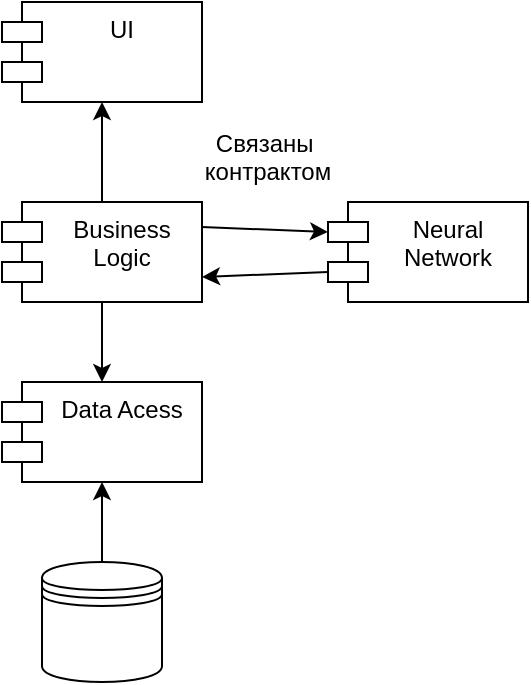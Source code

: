 <mxfile version="24.0.4" type="device" pages="2">
  <diagram name="components_diag" id="dMLuNoqxdP45V23hmprU">
    <mxGraphModel dx="724" dy="434" grid="1" gridSize="10" guides="1" tooltips="1" connect="1" arrows="1" fold="1" page="1" pageScale="1" pageWidth="827" pageHeight="1169" math="0" shadow="0">
      <root>
        <mxCell id="0" />
        <mxCell id="1" parent="0" />
        <mxCell id="bRZ0yPLQnzEYm_PBIU9V-1" value="UI" style="shape=module;align=left;spacingLeft=20;align=center;verticalAlign=top;whiteSpace=wrap;html=1;" vertex="1" parent="1">
          <mxGeometry x="250" y="200" width="100" height="50" as="geometry" />
        </mxCell>
        <mxCell id="bRZ0yPLQnzEYm_PBIU9V-4" value="" style="edgeStyle=orthogonalEdgeStyle;rounded=0;orthogonalLoop=1;jettySize=auto;html=1;" edge="1" parent="1" source="bRZ0yPLQnzEYm_PBIU9V-2" target="bRZ0yPLQnzEYm_PBIU9V-1">
          <mxGeometry relative="1" as="geometry" />
        </mxCell>
        <mxCell id="bRZ0yPLQnzEYm_PBIU9V-5" value="" style="edgeStyle=orthogonalEdgeStyle;rounded=0;orthogonalLoop=1;jettySize=auto;html=1;" edge="1" parent="1" source="bRZ0yPLQnzEYm_PBIU9V-2" target="bRZ0yPLQnzEYm_PBIU9V-3">
          <mxGeometry relative="1" as="geometry" />
        </mxCell>
        <mxCell id="bRZ0yPLQnzEYm_PBIU9V-2" value="Business Logic" style="shape=module;align=left;spacingLeft=20;align=center;verticalAlign=top;whiteSpace=wrap;html=1;" vertex="1" parent="1">
          <mxGeometry x="250" y="300" width="100" height="50" as="geometry" />
        </mxCell>
        <mxCell id="bRZ0yPLQnzEYm_PBIU9V-3" value="Data Acess" style="shape=module;align=left;spacingLeft=20;align=center;verticalAlign=top;whiteSpace=wrap;html=1;" vertex="1" parent="1">
          <mxGeometry x="250" y="390" width="100" height="50" as="geometry" />
        </mxCell>
        <mxCell id="bRZ0yPLQnzEYm_PBIU9V-7" value="" style="shape=datastore;whiteSpace=wrap;html=1;" vertex="1" parent="1">
          <mxGeometry x="270" y="480" width="60" height="60" as="geometry" />
        </mxCell>
        <mxCell id="bRZ0yPLQnzEYm_PBIU9V-8" value="" style="edgeStyle=orthogonalEdgeStyle;rounded=0;orthogonalLoop=1;jettySize=auto;html=1;entryX=0.5;entryY=1;entryDx=0;entryDy=0;exitX=0.5;exitY=0;exitDx=0;exitDy=0;" edge="1" parent="1" source="bRZ0yPLQnzEYm_PBIU9V-7" target="bRZ0yPLQnzEYm_PBIU9V-3">
          <mxGeometry relative="1" as="geometry">
            <mxPoint x="370" y="470" as="sourcePoint" />
            <mxPoint x="370" y="510" as="targetPoint" />
          </mxGeometry>
        </mxCell>
        <mxCell id="bRZ0yPLQnzEYm_PBIU9V-9" value="Neural Network" style="shape=module;align=left;spacingLeft=20;align=center;verticalAlign=top;whiteSpace=wrap;html=1;" vertex="1" parent="1">
          <mxGeometry x="413" y="300" width="100" height="50" as="geometry" />
        </mxCell>
        <mxCell id="bRZ0yPLQnzEYm_PBIU9V-10" value="" style="endArrow=classic;html=1;rounded=0;exitX=1;exitY=0.25;exitDx=0;exitDy=0;entryX=0;entryY=0;entryDx=0;entryDy=15;entryPerimeter=0;" edge="1" parent="1" source="bRZ0yPLQnzEYm_PBIU9V-2" target="bRZ0yPLQnzEYm_PBIU9V-9">
          <mxGeometry width="50" height="50" relative="1" as="geometry">
            <mxPoint x="370" y="350" as="sourcePoint" />
            <mxPoint x="510" y="380" as="targetPoint" />
          </mxGeometry>
        </mxCell>
        <mxCell id="bRZ0yPLQnzEYm_PBIU9V-11" value="" style="endArrow=classic;html=1;rounded=0;exitX=0;exitY=0;exitDx=0;exitDy=35;entryX=1;entryY=0.75;entryDx=0;entryDy=0;exitPerimeter=0;" edge="1" parent="1" source="bRZ0yPLQnzEYm_PBIU9V-9" target="bRZ0yPLQnzEYm_PBIU9V-2">
          <mxGeometry width="50" height="50" relative="1" as="geometry">
            <mxPoint x="360" y="323" as="sourcePoint" />
            <mxPoint x="424" y="325" as="targetPoint" />
          </mxGeometry>
        </mxCell>
        <mxCell id="bRZ0yPLQnzEYm_PBIU9V-12" value="Связаны&amp;nbsp;&lt;br&gt;контрактом&lt;div&gt;&lt;br/&gt;&lt;/div&gt;" style="text;html=1;align=center;verticalAlign=middle;whiteSpace=wrap;rounded=0;" vertex="1" parent="1">
          <mxGeometry x="353" y="270" width="60" height="30" as="geometry" />
        </mxCell>
      </root>
    </mxGraphModel>
  </diagram>
  <diagram id="0g7owi2xsecF9RQJJWsS" name="class_diag">
    <mxGraphModel dx="3160" dy="1398" grid="1" gridSize="10" guides="1" tooltips="1" connect="1" arrows="1" fold="1" page="1" pageScale="1" pageWidth="827" pageHeight="1169" math="0" shadow="0">
      <root>
        <mxCell id="0" />
        <mxCell id="1" parent="0" />
        <mxCell id="thwX0Xzvlj1knC21GbBp-1" value="IOAuthService" style="swimlane;fontStyle=0;childLayout=stackLayout;horizontal=1;startSize=26;fillColor=none;horizontalStack=0;resizeParent=1;resizeParentMax=0;resizeLast=0;collapsible=1;marginBottom=0;whiteSpace=wrap;html=1;" vertex="1" parent="1">
          <mxGeometry x="130" y="90" width="140" height="104" as="geometry" />
        </mxCell>
        <mxCell id="thwX0Xzvlj1knC21GbBp-2" value="+ Login()" style="text;strokeColor=none;fillColor=none;align=left;verticalAlign=top;spacingLeft=4;spacingRight=4;overflow=hidden;rotatable=0;points=[[0,0.5],[1,0.5]];portConstraint=eastwest;whiteSpace=wrap;html=1;" vertex="1" parent="thwX0Xzvlj1knC21GbBp-1">
          <mxGeometry y="26" width="140" height="26" as="geometry" />
        </mxCell>
        <mxCell id="thwX0Xzvlj1knC21GbBp-3" value="+ Register()" style="text;strokeColor=none;fillColor=none;align=left;verticalAlign=top;spacingLeft=4;spacingRight=4;overflow=hidden;rotatable=0;points=[[0,0.5],[1,0.5]];portConstraint=eastwest;whiteSpace=wrap;html=1;" vertex="1" parent="thwX0Xzvlj1knC21GbBp-1">
          <mxGeometry y="52" width="140" height="26" as="geometry" />
        </mxCell>
        <mxCell id="thwX0Xzvlj1knC21GbBp-4" value="&lt;div&gt;&lt;br&gt;&lt;/div&gt;" style="text;strokeColor=none;fillColor=none;align=left;verticalAlign=top;spacingLeft=4;spacingRight=4;overflow=hidden;rotatable=0;points=[[0,0.5],[1,0.5]];portConstraint=eastwest;whiteSpace=wrap;html=1;" vertex="1" parent="thwX0Xzvlj1knC21GbBp-1">
          <mxGeometry y="78" width="140" height="26" as="geometry" />
        </mxCell>
        <mxCell id="thwX0Xzvlj1knC21GbBp-5" value="IAnottationService" style="swimlane;fontStyle=0;childLayout=stackLayout;horizontal=1;startSize=26;fillColor=none;horizontalStack=0;resizeParent=1;resizeParentMax=0;resizeLast=0;collapsible=1;marginBottom=0;whiteSpace=wrap;html=1;" vertex="1" parent="1">
          <mxGeometry x="280" y="90" width="180" height="104" as="geometry" />
        </mxCell>
        <mxCell id="thwX0Xzvlj1knC21GbBp-6" value="+ AddAnnotattion()" style="text;strokeColor=none;fillColor=none;align=left;verticalAlign=top;spacingLeft=4;spacingRight=4;overflow=hidden;rotatable=0;points=[[0,0.5],[1,0.5]];portConstraint=eastwest;whiteSpace=wrap;html=1;" vertex="1" parent="thwX0Xzvlj1knC21GbBp-5">
          <mxGeometry y="26" width="180" height="26" as="geometry" />
        </mxCell>
        <mxCell id="thwX0Xzvlj1knC21GbBp-7" value="+ DeleteAnotattion()" style="text;strokeColor=none;fillColor=none;align=left;verticalAlign=top;spacingLeft=4;spacingRight=4;overflow=hidden;rotatable=0;points=[[0,0.5],[1,0.5]];portConstraint=eastwest;whiteSpace=wrap;html=1;" vertex="1" parent="thwX0Xzvlj1knC21GbBp-5">
          <mxGeometry y="52" width="180" height="26" as="geometry" />
        </mxCell>
        <mxCell id="thwX0Xzvlj1knC21GbBp-8" value="+ GetAnotattionByID()&lt;div&gt;&lt;br&gt;&lt;/div&gt;" style="text;strokeColor=none;fillColor=none;align=left;verticalAlign=top;spacingLeft=4;spacingRight=4;overflow=hidden;rotatable=0;points=[[0,0.5],[1,0.5]];portConstraint=eastwest;whiteSpace=wrap;html=1;" vertex="1" parent="thwX0Xzvlj1knC21GbBp-5">
          <mxGeometry y="78" width="180" height="26" as="geometry" />
        </mxCell>
        <mxCell id="thwX0Xzvlj1knC21GbBp-9" value="IAnnotattionTypeService" style="swimlane;fontStyle=0;childLayout=stackLayout;horizontal=1;startSize=26;fillColor=none;horizontalStack=0;resizeParent=1;resizeParentMax=0;resizeLast=0;collapsible=1;marginBottom=0;whiteSpace=wrap;html=1;" vertex="1" parent="1">
          <mxGeometry x="504" y="90" width="166" height="104" as="geometry" />
        </mxCell>
        <mxCell id="thwX0Xzvlj1knC21GbBp-10" value="+ AddAnotattionType()" style="text;strokeColor=none;fillColor=none;align=left;verticalAlign=top;spacingLeft=4;spacingRight=4;overflow=hidden;rotatable=0;points=[[0,0.5],[1,0.5]];portConstraint=eastwest;whiteSpace=wrap;html=1;" vertex="1" parent="thwX0Xzvlj1knC21GbBp-9">
          <mxGeometry y="26" width="166" height="26" as="geometry" />
        </mxCell>
        <mxCell id="thwX0Xzvlj1knC21GbBp-11" value="+ DeleteAnotattionType()" style="text;strokeColor=none;fillColor=none;align=left;verticalAlign=top;spacingLeft=4;spacingRight=4;overflow=hidden;rotatable=0;points=[[0,0.5],[1,0.5]];portConstraint=eastwest;whiteSpace=wrap;html=1;" vertex="1" parent="thwX0Xzvlj1knC21GbBp-9">
          <mxGeometry y="52" width="166" height="26" as="geometry" />
        </mxCell>
        <mxCell id="thwX0Xzvlj1knC21GbBp-12" value="+ GetAnotattionType()&lt;div&gt;&lt;br&gt;&lt;/div&gt;" style="text;strokeColor=none;fillColor=none;align=left;verticalAlign=top;spacingLeft=4;spacingRight=4;overflow=hidden;rotatable=0;points=[[0,0.5],[1,0.5]];portConstraint=eastwest;whiteSpace=wrap;html=1;" vertex="1" parent="thwX0Xzvlj1knC21GbBp-9">
          <mxGeometry y="78" width="166" height="26" as="geometry" />
        </mxCell>
        <mxCell id="thwX0Xzvlj1knC21GbBp-17" value="IDocumentService" style="swimlane;fontStyle=0;childLayout=stackLayout;horizontal=1;startSize=26;fillColor=none;horizontalStack=0;resizeParent=1;resizeParentMax=0;resizeLast=0;collapsible=1;marginBottom=0;whiteSpace=wrap;html=1;" vertex="1" parent="1">
          <mxGeometry x="730" y="90" width="140" height="78" as="geometry" />
        </mxCell>
        <mxCell id="thwX0Xzvlj1knC21GbBp-20" value="&lt;div&gt;+ LoadDocument()&lt;br&gt;&lt;br&gt;&lt;/div&gt;" style="text;strokeColor=none;fillColor=none;align=left;verticalAlign=top;spacingLeft=4;spacingRight=4;overflow=hidden;rotatable=0;points=[[0,0.5],[1,0.5]];portConstraint=eastwest;whiteSpace=wrap;html=1;" vertex="1" parent="thwX0Xzvlj1knC21GbBp-17">
          <mxGeometry y="26" width="140" height="26" as="geometry" />
        </mxCell>
        <mxCell id="thwX0Xzvlj1knC21GbBp-104" value="&lt;div&gt;+ CheckDocument()&lt;br&gt;&lt;br&gt;&lt;/div&gt;" style="text;strokeColor=none;fillColor=none;align=left;verticalAlign=top;spacingLeft=4;spacingRight=4;overflow=hidden;rotatable=0;points=[[0,0.5],[1,0.5]];portConstraint=eastwest;whiteSpace=wrap;html=1;" vertex="1" parent="thwX0Xzvlj1knC21GbBp-17">
          <mxGeometry y="52" width="140" height="26" as="geometry" />
        </mxCell>
        <mxCell id="thwX0Xzvlj1knC21GbBp-21" value="OAuthService" style="swimlane;fontStyle=0;childLayout=stackLayout;horizontal=1;startSize=26;fillColor=none;horizontalStack=0;resizeParent=1;resizeParentMax=0;resizeLast=0;collapsible=1;marginBottom=0;whiteSpace=wrap;html=1;" vertex="1" parent="1">
          <mxGeometry x="130" y="260" width="140" height="104" as="geometry" />
        </mxCell>
        <mxCell id="thwX0Xzvlj1knC21GbBp-22" value="+ Login()" style="text;strokeColor=none;fillColor=none;align=left;verticalAlign=top;spacingLeft=4;spacingRight=4;overflow=hidden;rotatable=0;points=[[0,0.5],[1,0.5]];portConstraint=eastwest;whiteSpace=wrap;html=1;" vertex="1" parent="thwX0Xzvlj1knC21GbBp-21">
          <mxGeometry y="26" width="140" height="26" as="geometry" />
        </mxCell>
        <mxCell id="thwX0Xzvlj1knC21GbBp-23" value="+ Register()" style="text;strokeColor=none;fillColor=none;align=left;verticalAlign=top;spacingLeft=4;spacingRight=4;overflow=hidden;rotatable=0;points=[[0,0.5],[1,0.5]];portConstraint=eastwest;whiteSpace=wrap;html=1;" vertex="1" parent="thwX0Xzvlj1knC21GbBp-21">
          <mxGeometry y="52" width="140" height="26" as="geometry" />
        </mxCell>
        <mxCell id="thwX0Xzvlj1knC21GbBp-24" value="&lt;div&gt;&lt;br&gt;&lt;/div&gt;" style="text;strokeColor=none;fillColor=none;align=left;verticalAlign=top;spacingLeft=4;spacingRight=4;overflow=hidden;rotatable=0;points=[[0,0.5],[1,0.5]];portConstraint=eastwest;whiteSpace=wrap;html=1;" vertex="1" parent="thwX0Xzvlj1knC21GbBp-21">
          <mxGeometry y="78" width="140" height="26" as="geometry" />
        </mxCell>
        <mxCell id="thwX0Xzvlj1knC21GbBp-26" value="" style="endArrow=classic;html=1;rounded=0;dashed=1;" edge="1" parent="1" source="thwX0Xzvlj1knC21GbBp-21" target="thwX0Xzvlj1knC21GbBp-1">
          <mxGeometry width="50" height="50" relative="1" as="geometry">
            <mxPoint x="290" y="300" as="sourcePoint" />
            <mxPoint x="340" y="250" as="targetPoint" />
          </mxGeometry>
        </mxCell>
        <mxCell id="thwX0Xzvlj1knC21GbBp-27" value="IUserRepository" style="swimlane;fontStyle=0;childLayout=stackLayout;horizontal=1;startSize=26;fillColor=none;horizontalStack=0;resizeParent=1;resizeParentMax=0;resizeLast=0;collapsible=1;marginBottom=0;whiteSpace=wrap;html=1;" vertex="1" parent="1">
          <mxGeometry x="130" y="460" width="140" height="130" as="geometry" />
        </mxCell>
        <mxCell id="thwX0Xzvlj1knC21GbBp-28" value="+ GetUserByID()" style="text;strokeColor=none;fillColor=none;align=left;verticalAlign=top;spacingLeft=4;spacingRight=4;overflow=hidden;rotatable=0;points=[[0,0.5],[1,0.5]];portConstraint=eastwest;whiteSpace=wrap;html=1;" vertex="1" parent="thwX0Xzvlj1knC21GbBp-27">
          <mxGeometry y="26" width="140" height="26" as="geometry" />
        </mxCell>
        <mxCell id="thwX0Xzvlj1knC21GbBp-29" value="+ GetAllUsers()&lt;div&gt;&lt;br/&gt;&lt;/div&gt;" style="text;strokeColor=none;fillColor=none;align=left;verticalAlign=top;spacingLeft=4;spacingRight=4;overflow=hidden;rotatable=0;points=[[0,0.5],[1,0.5]];portConstraint=eastwest;whiteSpace=wrap;html=1;" vertex="1" parent="thwX0Xzvlj1knC21GbBp-27">
          <mxGeometry y="52" width="140" height="26" as="geometry" />
        </mxCell>
        <mxCell id="thwX0Xzvlj1knC21GbBp-32" value="+ UpdateUserByID()&lt;div&gt;&lt;br&gt;&lt;/div&gt;" style="text;strokeColor=none;fillColor=none;align=left;verticalAlign=top;spacingLeft=4;spacingRight=4;overflow=hidden;rotatable=0;points=[[0,0.5],[1,0.5]];portConstraint=eastwest;whiteSpace=wrap;html=1;" vertex="1" parent="thwX0Xzvlj1knC21GbBp-27">
          <mxGeometry y="78" width="140" height="26" as="geometry" />
        </mxCell>
        <mxCell id="thwX0Xzvlj1knC21GbBp-33" value="+ DeleteUserByID()&lt;div&gt;&lt;br&gt;&lt;/div&gt;" style="text;strokeColor=none;fillColor=none;align=left;verticalAlign=top;spacingLeft=4;spacingRight=4;overflow=hidden;rotatable=0;points=[[0,0.5],[1,0.5]];portConstraint=eastwest;whiteSpace=wrap;html=1;" vertex="1" parent="thwX0Xzvlj1knC21GbBp-27">
          <mxGeometry y="104" width="140" height="26" as="geometry" />
        </mxCell>
        <mxCell id="thwX0Xzvlj1knC21GbBp-31" value="" style="endArrow=classic;html=1;rounded=0;dashed=1;" edge="1" parent="1" source="thwX0Xzvlj1knC21GbBp-21" target="thwX0Xzvlj1knC21GbBp-27">
          <mxGeometry width="50" height="50" relative="1" as="geometry">
            <mxPoint x="330" y="496" as="sourcePoint" />
            <mxPoint x="330" y="430" as="targetPoint" />
          </mxGeometry>
        </mxCell>
        <mxCell id="thwX0Xzvlj1knC21GbBp-44" value="AnottationService" style="swimlane;fontStyle=0;childLayout=stackLayout;horizontal=1;startSize=26;fillColor=none;horizontalStack=0;resizeParent=1;resizeParentMax=0;resizeLast=0;collapsible=1;marginBottom=0;whiteSpace=wrap;html=1;" vertex="1" parent="1">
          <mxGeometry x="280" y="260" width="180" height="104" as="geometry" />
        </mxCell>
        <mxCell id="thwX0Xzvlj1knC21GbBp-45" value="+ AddAnnotattion()" style="text;strokeColor=none;fillColor=none;align=left;verticalAlign=top;spacingLeft=4;spacingRight=4;overflow=hidden;rotatable=0;points=[[0,0.5],[1,0.5]];portConstraint=eastwest;whiteSpace=wrap;html=1;" vertex="1" parent="thwX0Xzvlj1knC21GbBp-44">
          <mxGeometry y="26" width="180" height="26" as="geometry" />
        </mxCell>
        <mxCell id="thwX0Xzvlj1knC21GbBp-46" value="+ DeleteAnotattion()" style="text;strokeColor=none;fillColor=none;align=left;verticalAlign=top;spacingLeft=4;spacingRight=4;overflow=hidden;rotatable=0;points=[[0,0.5],[1,0.5]];portConstraint=eastwest;whiteSpace=wrap;html=1;" vertex="1" parent="thwX0Xzvlj1knC21GbBp-44">
          <mxGeometry y="52" width="180" height="26" as="geometry" />
        </mxCell>
        <mxCell id="thwX0Xzvlj1knC21GbBp-47" value="+ GetAnotattionByID()&lt;div&gt;&lt;br&gt;&lt;/div&gt;" style="text;strokeColor=none;fillColor=none;align=left;verticalAlign=top;spacingLeft=4;spacingRight=4;overflow=hidden;rotatable=0;points=[[0,0.5],[1,0.5]];portConstraint=eastwest;whiteSpace=wrap;html=1;" vertex="1" parent="thwX0Xzvlj1knC21GbBp-44">
          <mxGeometry y="78" width="180" height="26" as="geometry" />
        </mxCell>
        <mxCell id="thwX0Xzvlj1knC21GbBp-49" value="" style="endArrow=classic;html=1;rounded=0;dashed=1;" edge="1" parent="1" source="thwX0Xzvlj1knC21GbBp-44" target="thwX0Xzvlj1knC21GbBp-5">
          <mxGeometry width="50" height="50" relative="1" as="geometry">
            <mxPoint x="350" y="296" as="sourcePoint" />
            <mxPoint x="350" y="230" as="targetPoint" />
          </mxGeometry>
        </mxCell>
        <mxCell id="thwX0Xzvlj1knC21GbBp-55" value="IAnottationRepository" style="swimlane;fontStyle=0;childLayout=stackLayout;horizontal=1;startSize=26;fillColor=none;horizontalStack=0;resizeParent=1;resizeParentMax=0;resizeLast=0;collapsible=1;marginBottom=0;whiteSpace=wrap;html=1;" vertex="1" parent="1">
          <mxGeometry x="280" y="460" width="180" height="130" as="geometry" />
        </mxCell>
        <mxCell id="thwX0Xzvlj1knC21GbBp-56" value="+ AddAnnotattion()" style="text;strokeColor=none;fillColor=none;align=left;verticalAlign=top;spacingLeft=4;spacingRight=4;overflow=hidden;rotatable=0;points=[[0,0.5],[1,0.5]];portConstraint=eastwest;whiteSpace=wrap;html=1;" vertex="1" parent="thwX0Xzvlj1knC21GbBp-55">
          <mxGeometry y="26" width="180" height="26" as="geometry" />
        </mxCell>
        <mxCell id="thwX0Xzvlj1knC21GbBp-57" value="+ DeleteAnotattion()" style="text;strokeColor=none;fillColor=none;align=left;verticalAlign=top;spacingLeft=4;spacingRight=4;overflow=hidden;rotatable=0;points=[[0,0.5],[1,0.5]];portConstraint=eastwest;whiteSpace=wrap;html=1;" vertex="1" parent="thwX0Xzvlj1knC21GbBp-55">
          <mxGeometry y="52" width="180" height="26" as="geometry" />
        </mxCell>
        <mxCell id="thwX0Xzvlj1knC21GbBp-58" value="+ GetAnotattionByID()&lt;div&gt;&lt;br&gt;&lt;/div&gt;" style="text;strokeColor=none;fillColor=none;align=left;verticalAlign=top;spacingLeft=4;spacingRight=4;overflow=hidden;rotatable=0;points=[[0,0.5],[1,0.5]];portConstraint=eastwest;whiteSpace=wrap;html=1;" vertex="1" parent="thwX0Xzvlj1knC21GbBp-55">
          <mxGeometry y="78" width="180" height="26" as="geometry" />
        </mxCell>
        <mxCell id="thwX0Xzvlj1knC21GbBp-65" value="+ GetAllAnotattions()" style="text;strokeColor=none;fillColor=none;align=left;verticalAlign=top;spacingLeft=4;spacingRight=4;overflow=hidden;rotatable=0;points=[[0,0.5],[1,0.5]];portConstraint=eastwest;whiteSpace=wrap;html=1;" vertex="1" parent="thwX0Xzvlj1knC21GbBp-55">
          <mxGeometry y="104" width="180" height="26" as="geometry" />
        </mxCell>
        <mxCell id="thwX0Xzvlj1knC21GbBp-60" value="IAnottationTypeRepository" style="swimlane;fontStyle=0;childLayout=stackLayout;horizontal=1;startSize=26;fillColor=none;horizontalStack=0;resizeParent=1;resizeParentMax=0;resizeLast=0;collapsible=1;marginBottom=0;whiteSpace=wrap;html=1;" vertex="1" parent="1">
          <mxGeometry x="497" y="486" width="180" height="130" as="geometry" />
        </mxCell>
        <mxCell id="thwX0Xzvlj1knC21GbBp-61" value="+ AddAnnotattion()" style="text;strokeColor=none;fillColor=none;align=left;verticalAlign=top;spacingLeft=4;spacingRight=4;overflow=hidden;rotatable=0;points=[[0,0.5],[1,0.5]];portConstraint=eastwest;whiteSpace=wrap;html=1;" vertex="1" parent="thwX0Xzvlj1knC21GbBp-60">
          <mxGeometry y="26" width="180" height="26" as="geometry" />
        </mxCell>
        <mxCell id="thwX0Xzvlj1knC21GbBp-62" value="+ DeleteAnotattion()" style="text;strokeColor=none;fillColor=none;align=left;verticalAlign=top;spacingLeft=4;spacingRight=4;overflow=hidden;rotatable=0;points=[[0,0.5],[1,0.5]];portConstraint=eastwest;whiteSpace=wrap;html=1;" vertex="1" parent="thwX0Xzvlj1knC21GbBp-60">
          <mxGeometry y="52" width="180" height="26" as="geometry" />
        </mxCell>
        <mxCell id="thwX0Xzvlj1knC21GbBp-63" value="+ GetAnotattionByID()&lt;div&gt;&lt;br&gt;&lt;/div&gt;" style="text;strokeColor=none;fillColor=none;align=left;verticalAlign=top;spacingLeft=4;spacingRight=4;overflow=hidden;rotatable=0;points=[[0,0.5],[1,0.5]];portConstraint=eastwest;whiteSpace=wrap;html=1;" vertex="1" parent="thwX0Xzvlj1knC21GbBp-60">
          <mxGeometry y="78" width="180" height="26" as="geometry" />
        </mxCell>
        <mxCell id="thwX0Xzvlj1knC21GbBp-79" value="+ GetAnotattionByID()&lt;div&gt;&lt;br&gt;&lt;/div&gt;" style="text;strokeColor=none;fillColor=none;align=left;verticalAlign=top;spacingLeft=4;spacingRight=4;overflow=hidden;rotatable=0;points=[[0,0.5],[1,0.5]];portConstraint=eastwest;whiteSpace=wrap;html=1;" vertex="1" parent="thwX0Xzvlj1knC21GbBp-60">
          <mxGeometry y="104" width="180" height="26" as="geometry" />
        </mxCell>
        <mxCell id="thwX0Xzvlj1knC21GbBp-66" value="" style="endArrow=classic;html=1;rounded=0;dashed=1;" edge="1" parent="1" source="thwX0Xzvlj1knC21GbBp-44" target="thwX0Xzvlj1knC21GbBp-55">
          <mxGeometry width="50" height="50" relative="1" as="geometry">
            <mxPoint x="380" y="270" as="sourcePoint" />
            <mxPoint x="380" y="230" as="targetPoint" />
          </mxGeometry>
        </mxCell>
        <mxCell id="thwX0Xzvlj1knC21GbBp-67" value="AnottationTypeService" style="swimlane;fontStyle=0;childLayout=stackLayout;horizontal=1;startSize=26;fillColor=none;horizontalStack=0;resizeParent=1;resizeParentMax=0;resizeLast=0;collapsible=1;marginBottom=0;whiteSpace=wrap;html=1;" vertex="1" parent="1">
          <mxGeometry x="497" y="260" width="180" height="104" as="geometry" />
        </mxCell>
        <mxCell id="thwX0Xzvlj1knC21GbBp-68" value="+ AddAnnotattion()" style="text;strokeColor=none;fillColor=none;align=left;verticalAlign=top;spacingLeft=4;spacingRight=4;overflow=hidden;rotatable=0;points=[[0,0.5],[1,0.5]];portConstraint=eastwest;whiteSpace=wrap;html=1;" vertex="1" parent="thwX0Xzvlj1knC21GbBp-67">
          <mxGeometry y="26" width="180" height="26" as="geometry" />
        </mxCell>
        <mxCell id="thwX0Xzvlj1knC21GbBp-69" value="+ DeleteAnotattion()" style="text;strokeColor=none;fillColor=none;align=left;verticalAlign=top;spacingLeft=4;spacingRight=4;overflow=hidden;rotatable=0;points=[[0,0.5],[1,0.5]];portConstraint=eastwest;whiteSpace=wrap;html=1;" vertex="1" parent="thwX0Xzvlj1knC21GbBp-67">
          <mxGeometry y="52" width="180" height="26" as="geometry" />
        </mxCell>
        <mxCell id="thwX0Xzvlj1knC21GbBp-70" value="+ GetAnotattionByID()&lt;div&gt;&lt;br&gt;&lt;/div&gt;" style="text;strokeColor=none;fillColor=none;align=left;verticalAlign=top;spacingLeft=4;spacingRight=4;overflow=hidden;rotatable=0;points=[[0,0.5],[1,0.5]];portConstraint=eastwest;whiteSpace=wrap;html=1;" vertex="1" parent="thwX0Xzvlj1knC21GbBp-67">
          <mxGeometry y="78" width="180" height="26" as="geometry" />
        </mxCell>
        <mxCell id="thwX0Xzvlj1knC21GbBp-72" value="" style="endArrow=classic;html=1;rounded=0;dashed=1;" edge="1" parent="1" source="thwX0Xzvlj1knC21GbBp-67" target="thwX0Xzvlj1knC21GbBp-9">
          <mxGeometry width="50" height="50" relative="1" as="geometry">
            <mxPoint x="380" y="270" as="sourcePoint" />
            <mxPoint x="380" y="230" as="targetPoint" />
          </mxGeometry>
        </mxCell>
        <mxCell id="thwX0Xzvlj1knC21GbBp-73" value="" style="endArrow=classic;html=1;rounded=0;dashed=1;" edge="1" parent="1" source="thwX0Xzvlj1knC21GbBp-67" target="thwX0Xzvlj1knC21GbBp-60">
          <mxGeometry width="50" height="50" relative="1" as="geometry">
            <mxPoint x="597" y="270" as="sourcePoint" />
            <mxPoint x="597" y="204" as="targetPoint" />
          </mxGeometry>
        </mxCell>
        <mxCell id="thwX0Xzvlj1knC21GbBp-74" value="IDocumentService" style="swimlane;fontStyle=0;childLayout=stackLayout;horizontal=1;startSize=26;fillColor=none;horizontalStack=0;resizeParent=1;resizeParentMax=0;resizeLast=0;collapsible=1;marginBottom=0;whiteSpace=wrap;html=1;" vertex="1" parent="1">
          <mxGeometry x="710" y="270" width="180" height="78" as="geometry" />
        </mxCell>
        <mxCell id="thwX0Xzvlj1knC21GbBp-75" value="+ CheckDocument()&lt;div&gt;&lt;br/&gt;&lt;/div&gt;" style="text;strokeColor=none;fillColor=none;align=left;verticalAlign=top;spacingLeft=4;spacingRight=4;overflow=hidden;rotatable=0;points=[[0,0.5],[1,0.5]];portConstraint=eastwest;whiteSpace=wrap;html=1;" vertex="1" parent="thwX0Xzvlj1knC21GbBp-74">
          <mxGeometry y="26" width="180" height="26" as="geometry" />
        </mxCell>
        <mxCell id="thwX0Xzvlj1knC21GbBp-105" value="+ LoadDocument()&lt;div&gt;&lt;br&gt;&lt;/div&gt;" style="text;strokeColor=none;fillColor=none;align=left;verticalAlign=top;spacingLeft=4;spacingRight=4;overflow=hidden;rotatable=0;points=[[0,0.5],[1,0.5]];portConstraint=eastwest;whiteSpace=wrap;html=1;" vertex="1" parent="thwX0Xzvlj1knC21GbBp-74">
          <mxGeometry y="52" width="180" height="26" as="geometry" />
        </mxCell>
        <mxCell id="thwX0Xzvlj1knC21GbBp-78" value="" style="endArrow=classic;html=1;rounded=0;dashed=1;" edge="1" parent="1" source="thwX0Xzvlj1knC21GbBp-74" target="thwX0Xzvlj1knC21GbBp-17">
          <mxGeometry width="50" height="50" relative="1" as="geometry">
            <mxPoint x="387" y="290" as="sourcePoint" />
            <mxPoint x="799.549" y="162" as="targetPoint" />
          </mxGeometry>
        </mxCell>
        <mxCell id="thwX0Xzvlj1knC21GbBp-82" value="INeuralNetwork" style="swimlane;fontStyle=0;childLayout=stackLayout;horizontal=1;startSize=26;fillColor=none;horizontalStack=0;resizeParent=1;resizeParentMax=0;resizeLast=0;collapsible=1;marginBottom=0;whiteSpace=wrap;html=1;" vertex="1" parent="1">
          <mxGeometry x="1200" y="340" width="180" height="78" as="geometry" />
        </mxCell>
        <mxCell id="thwX0Xzvlj1knC21GbBp-83" value="+ Predict()" style="text;strokeColor=none;fillColor=none;align=left;verticalAlign=top;spacingLeft=4;spacingRight=4;overflow=hidden;rotatable=0;points=[[0,0.5],[1,0.5]];portConstraint=eastwest;whiteSpace=wrap;html=1;" vertex="1" parent="thwX0Xzvlj1knC21GbBp-82">
          <mxGeometry y="26" width="180" height="26" as="geometry" />
        </mxCell>
        <mxCell id="thwX0Xzvlj1knC21GbBp-84" value="+ Train()" style="text;strokeColor=none;fillColor=none;align=left;verticalAlign=top;spacingLeft=4;spacingRight=4;overflow=hidden;rotatable=0;points=[[0,0.5],[1,0.5]];portConstraint=eastwest;whiteSpace=wrap;html=1;" vertex="1" parent="thwX0Xzvlj1knC21GbBp-82">
          <mxGeometry y="52" width="180" height="26" as="geometry" />
        </mxCell>
        <mxCell id="thwX0Xzvlj1knC21GbBp-87" value="NeuralNetwork" style="swimlane;fontStyle=0;childLayout=stackLayout;horizontal=1;startSize=26;fillColor=none;horizontalStack=0;resizeParent=1;resizeParentMax=0;resizeLast=0;collapsible=1;marginBottom=0;whiteSpace=wrap;html=1;" vertex="1" parent="1">
          <mxGeometry x="1200" y="470" width="180" height="78" as="geometry" />
        </mxCell>
        <mxCell id="thwX0Xzvlj1knC21GbBp-88" value="+ Predict()" style="text;strokeColor=none;fillColor=none;align=left;verticalAlign=top;spacingLeft=4;spacingRight=4;overflow=hidden;rotatable=0;points=[[0,0.5],[1,0.5]];portConstraint=eastwest;whiteSpace=wrap;html=1;" vertex="1" parent="thwX0Xzvlj1knC21GbBp-87">
          <mxGeometry y="26" width="180" height="26" as="geometry" />
        </mxCell>
        <mxCell id="thwX0Xzvlj1knC21GbBp-89" value="+ Train()" style="text;strokeColor=none;fillColor=none;align=left;verticalAlign=top;spacingLeft=4;spacingRight=4;overflow=hidden;rotatable=0;points=[[0,0.5],[1,0.5]];portConstraint=eastwest;whiteSpace=wrap;html=1;" vertex="1" parent="thwX0Xzvlj1knC21GbBp-87">
          <mxGeometry y="52" width="180" height="26" as="geometry" />
        </mxCell>
        <mxCell id="thwX0Xzvlj1knC21GbBp-90" value="" style="endArrow=classic;html=1;rounded=0;dashed=1;" edge="1" parent="1" source="thwX0Xzvlj1knC21GbBp-82" target="thwX0Xzvlj1knC21GbBp-87">
          <mxGeometry width="50" height="50" relative="1" as="geometry">
            <mxPoint x="910" y="332" as="sourcePoint" />
            <mxPoint x="487" y="516" as="targetPoint" />
          </mxGeometry>
        </mxCell>
        <mxCell id="thwX0Xzvlj1knC21GbBp-91" value="Здесь какой-то контракт&lt;br&gt;так что зависимости от него" style="endArrow=classic;html=1;rounded=0;dashed=1;edgeStyle=orthogonalEdgeStyle;entryX=0.5;entryY=0;entryDx=0;entryDy=0;startArrow=classic;startFill=1;" edge="1" parent="1" source="thwX0Xzvlj1knC21GbBp-74" target="thwX0Xzvlj1knC21GbBp-82">
          <mxGeometry x="0.631" y="19" width="50" height="50" relative="1" as="geometry">
            <mxPoint x="810" y="332" as="sourcePoint" />
            <mxPoint x="720" y="540" as="targetPoint" />
            <mxPoint as="offset" />
          </mxGeometry>
        </mxCell>
        <mxCell id="thwX0Xzvlj1knC21GbBp-93" value="IDocumentRepository" style="swimlane;fontStyle=0;childLayout=stackLayout;horizontal=1;startSize=26;fillColor=none;horizontalStack=0;resizeParent=1;resizeParentMax=0;resizeLast=0;collapsible=1;marginBottom=0;whiteSpace=wrap;html=1;" vertex="1" parent="1">
          <mxGeometry x="710" y="519" width="180" height="104" as="geometry" />
        </mxCell>
        <mxCell id="thwX0Xzvlj1knC21GbBp-94" value="+ AddDocument()" style="text;strokeColor=none;fillColor=none;align=left;verticalAlign=top;spacingLeft=4;spacingRight=4;overflow=hidden;rotatable=0;points=[[0,0.5],[1,0.5]];portConstraint=eastwest;whiteSpace=wrap;html=1;" vertex="1" parent="thwX0Xzvlj1knC21GbBp-93">
          <mxGeometry y="26" width="180" height="26" as="geometry" />
        </mxCell>
        <mxCell id="thwX0Xzvlj1knC21GbBp-95" value="+ DeleteDocument()" style="text;strokeColor=none;fillColor=none;align=left;verticalAlign=top;spacingLeft=4;spacingRight=4;overflow=hidden;rotatable=0;points=[[0,0.5],[1,0.5]];portConstraint=eastwest;whiteSpace=wrap;html=1;" vertex="1" parent="thwX0Xzvlj1knC21GbBp-93">
          <mxGeometry y="52" width="180" height="26" as="geometry" />
        </mxCell>
        <mxCell id="thwX0Xzvlj1knC21GbBp-96" value="+ GetDocumentByID()&lt;div&gt;&lt;br&gt;&lt;/div&gt;" style="text;strokeColor=none;fillColor=none;align=left;verticalAlign=top;spacingLeft=4;spacingRight=4;overflow=hidden;rotatable=0;points=[[0,0.5],[1,0.5]];portConstraint=eastwest;whiteSpace=wrap;html=1;" vertex="1" parent="thwX0Xzvlj1knC21GbBp-93">
          <mxGeometry y="78" width="180" height="26" as="geometry" />
        </mxCell>
        <mxCell id="thwX0Xzvlj1knC21GbBp-98" value="" style="endArrow=classic;html=1;rounded=0;dashed=1;edgeStyle=orthogonalEdgeStyle;entryX=0.5;entryY=0;entryDx=0;entryDy=0;" edge="1" parent="1" source="thwX0Xzvlj1knC21GbBp-74" target="thwX0Xzvlj1knC21GbBp-93">
          <mxGeometry width="50" height="50" relative="1" as="geometry">
            <mxPoint x="1022.5" y="332" as="sourcePoint" />
            <mxPoint x="600" y="506" as="targetPoint" />
            <Array as="points" />
          </mxGeometry>
        </mxCell>
        <mxCell id="thwX0Xzvlj1knC21GbBp-106" value="INNService" style="swimlane;fontStyle=0;childLayout=stackLayout;horizontal=1;startSize=26;fillColor=none;horizontalStack=0;resizeParent=1;resizeParentMax=0;resizeLast=0;collapsible=1;marginBottom=0;whiteSpace=wrap;html=1;" vertex="1" parent="1">
          <mxGeometry x="945" y="90" width="170" height="78" as="geometry" />
        </mxCell>
        <mxCell id="thwX0Xzvlj1knC21GbBp-108" value="&lt;div&gt;+ TrainNeuralNetwork()&lt;br&gt;&lt;br&gt;&lt;/div&gt;" style="text;strokeColor=none;fillColor=none;align=left;verticalAlign=top;spacingLeft=4;spacingRight=4;overflow=hidden;rotatable=0;points=[[0,0.5],[1,0.5]];portConstraint=eastwest;whiteSpace=wrap;html=1;" vertex="1" parent="thwX0Xzvlj1knC21GbBp-106">
          <mxGeometry y="26" width="170" height="26" as="geometry" />
        </mxCell>
        <mxCell id="thwX0Xzvlj1knC21GbBp-119" value="&lt;div&gt;+ValidateNeuralNetwork()&lt;br&gt;&lt;br&gt;&lt;/div&gt;" style="text;strokeColor=none;fillColor=none;align=left;verticalAlign=top;spacingLeft=4;spacingRight=4;overflow=hidden;rotatable=0;points=[[0,0.5],[1,0.5]];portConstraint=eastwest;whiteSpace=wrap;html=1;" vertex="1" parent="thwX0Xzvlj1knC21GbBp-106">
          <mxGeometry y="52" width="170" height="26" as="geometry" />
        </mxCell>
        <mxCell id="thwX0Xzvlj1knC21GbBp-109" value="NNService" style="swimlane;fontStyle=0;childLayout=stackLayout;horizontal=1;startSize=26;fillColor=none;horizontalStack=0;resizeParent=1;resizeParentMax=0;resizeLast=0;collapsible=1;marginBottom=0;whiteSpace=wrap;html=1;" vertex="1" parent="1">
          <mxGeometry x="950" y="320" width="160" height="78" as="geometry" />
        </mxCell>
        <mxCell id="thwX0Xzvlj1knC21GbBp-110" value="&lt;div&gt;+ TrainNeuralNetwork()&lt;br&gt;&lt;br&gt;&lt;/div&gt;" style="text;strokeColor=none;fillColor=none;align=left;verticalAlign=top;spacingLeft=4;spacingRight=4;overflow=hidden;rotatable=0;points=[[0,0.5],[1,0.5]];portConstraint=eastwest;whiteSpace=wrap;html=1;" vertex="1" parent="thwX0Xzvlj1knC21GbBp-109">
          <mxGeometry y="26" width="160" height="26" as="geometry" />
        </mxCell>
        <mxCell id="thwX0Xzvlj1knC21GbBp-120" value="&lt;div&gt;+ValidateNeuralNetwork()&lt;br&gt;&lt;/div&gt;" style="text;strokeColor=none;fillColor=none;align=left;verticalAlign=top;spacingLeft=4;spacingRight=4;overflow=hidden;rotatable=0;points=[[0,0.5],[1,0.5]];portConstraint=eastwest;whiteSpace=wrap;html=1;" vertex="1" parent="thwX0Xzvlj1knC21GbBp-109">
          <mxGeometry y="52" width="160" height="26" as="geometry" />
        </mxCell>
        <mxCell id="thwX0Xzvlj1knC21GbBp-111" value="" style="endArrow=classic;html=1;rounded=0;dashed=1;exitX=0.5;exitY=0;exitDx=0;exitDy=0;" edge="1" parent="1" source="thwX0Xzvlj1knC21GbBp-109" target="thwX0Xzvlj1knC21GbBp-106">
          <mxGeometry width="50" height="50" relative="1" as="geometry">
            <mxPoint x="810" y="280" as="sourcePoint" />
            <mxPoint x="810" y="178" as="targetPoint" />
          </mxGeometry>
        </mxCell>
        <mxCell id="thwX0Xzvlj1knC21GbBp-116" value="" style="endArrow=none;html=1;rounded=0;dashed=1;edgeStyle=orthogonalEdgeStyle;endFill=0;" edge="1" parent="1" source="thwX0Xzvlj1knC21GbBp-109">
          <mxGeometry width="50" height="50" relative="1" as="geometry">
            <mxPoint x="810" y="358" as="sourcePoint" />
            <mxPoint x="590" y="400" as="targetPoint" />
            <Array as="points">
              <mxPoint x="1000" y="400" />
              <mxPoint x="587" y="400" />
            </Array>
          </mxGeometry>
        </mxCell>
        <mxCell id="thwX0Xzvlj1knC21GbBp-117" value="" style="endArrow=none;html=1;rounded=0;dashed=1;edgeStyle=orthogonalEdgeStyle;endFill=0;" edge="1" parent="1" source="thwX0Xzvlj1knC21GbBp-109">
          <mxGeometry width="50" height="50" relative="1" as="geometry">
            <mxPoint x="1010" y="392" as="sourcePoint" />
            <mxPoint x="800" y="410" as="targetPoint" />
            <Array as="points">
              <mxPoint x="1010" y="410" />
              <mxPoint x="800" y="410" />
            </Array>
          </mxGeometry>
        </mxCell>
        <mxCell id="thwX0Xzvlj1knC21GbBp-118" value="" style="endArrow=none;html=1;rounded=0;dashed=1;edgeStyle=orthogonalEdgeStyle;endFill=0;" edge="1" parent="1">
          <mxGeometry width="50" height="50" relative="1" as="geometry">
            <mxPoint x="1020" y="392" as="sourcePoint" />
            <mxPoint x="370" y="420" as="targetPoint" />
            <Array as="points">
              <mxPoint x="1020" y="420" />
              <mxPoint x="370" y="420" />
            </Array>
          </mxGeometry>
        </mxCell>
        <mxCell id="thwX0Xzvlj1knC21GbBp-121" value="" style="endArrow=classic;html=1;rounded=0;dashed=1;" edge="1" parent="1" source="thwX0Xzvlj1knC21GbBp-109" target="thwX0Xzvlj1knC21GbBp-82">
          <mxGeometry width="50" height="50" relative="1" as="geometry">
            <mxPoint x="1005" y="340" as="sourcePoint" />
            <mxPoint x="1005" y="178" as="targetPoint" />
          </mxGeometry>
        </mxCell>
        <mxCell id="thwX0Xzvlj1knC21GbBp-124" value="NN&lt;br&gt;Logic" style="shape=umlFrame;whiteSpace=wrap;html=1;pointerEvents=0;" vertex="1" parent="1">
          <mxGeometry x="1160" y="64" width="240" height="590" as="geometry" />
        </mxCell>
        <mxCell id="thwX0Xzvlj1knC21GbBp-125" value="Business&lt;br&gt;Logic" style="shape=umlFrame;whiteSpace=wrap;html=1;pointerEvents=0;" vertex="1" parent="1">
          <mxGeometry x="-560" y="60" width="1710" height="590" as="geometry" />
        </mxCell>
        <mxCell id="thwX0Xzvlj1knC21GbBp-126" value="UserRepository" style="swimlane;fontStyle=0;childLayout=stackLayout;horizontal=1;startSize=26;fillColor=none;horizontalStack=0;resizeParent=1;resizeParentMax=0;resizeLast=0;collapsible=1;marginBottom=0;whiteSpace=wrap;html=1;" vertex="1" parent="1">
          <mxGeometry x="130" y="700" width="140" height="130" as="geometry" />
        </mxCell>
        <mxCell id="thwX0Xzvlj1knC21GbBp-127" value="+ GetUserByID()" style="text;strokeColor=none;fillColor=none;align=left;verticalAlign=top;spacingLeft=4;spacingRight=4;overflow=hidden;rotatable=0;points=[[0,0.5],[1,0.5]];portConstraint=eastwest;whiteSpace=wrap;html=1;" vertex="1" parent="thwX0Xzvlj1knC21GbBp-126">
          <mxGeometry y="26" width="140" height="26" as="geometry" />
        </mxCell>
        <mxCell id="thwX0Xzvlj1knC21GbBp-128" value="+ GetAllUsers()&lt;div&gt;&lt;br/&gt;&lt;/div&gt;" style="text;strokeColor=none;fillColor=none;align=left;verticalAlign=top;spacingLeft=4;spacingRight=4;overflow=hidden;rotatable=0;points=[[0,0.5],[1,0.5]];portConstraint=eastwest;whiteSpace=wrap;html=1;" vertex="1" parent="thwX0Xzvlj1knC21GbBp-126">
          <mxGeometry y="52" width="140" height="26" as="geometry" />
        </mxCell>
        <mxCell id="thwX0Xzvlj1knC21GbBp-129" value="+ UpdateUserByID()&lt;div&gt;&lt;br&gt;&lt;/div&gt;" style="text;strokeColor=none;fillColor=none;align=left;verticalAlign=top;spacingLeft=4;spacingRight=4;overflow=hidden;rotatable=0;points=[[0,0.5],[1,0.5]];portConstraint=eastwest;whiteSpace=wrap;html=1;" vertex="1" parent="thwX0Xzvlj1knC21GbBp-126">
          <mxGeometry y="78" width="140" height="26" as="geometry" />
        </mxCell>
        <mxCell id="thwX0Xzvlj1knC21GbBp-130" value="+ DeleteUserByID()&lt;div&gt;&lt;br&gt;&lt;/div&gt;" style="text;strokeColor=none;fillColor=none;align=left;verticalAlign=top;spacingLeft=4;spacingRight=4;overflow=hidden;rotatable=0;points=[[0,0.5],[1,0.5]];portConstraint=eastwest;whiteSpace=wrap;html=1;" vertex="1" parent="thwX0Xzvlj1knC21GbBp-126">
          <mxGeometry y="104" width="140" height="26" as="geometry" />
        </mxCell>
        <mxCell id="thwX0Xzvlj1knC21GbBp-136" value="AnottationRepository" style="swimlane;fontStyle=0;childLayout=stackLayout;horizontal=1;startSize=26;fillColor=none;horizontalStack=0;resizeParent=1;resizeParentMax=0;resizeLast=0;collapsible=1;marginBottom=0;whiteSpace=wrap;html=1;" vertex="1" parent="1">
          <mxGeometry x="280" y="700" width="180" height="130" as="geometry" />
        </mxCell>
        <mxCell id="thwX0Xzvlj1knC21GbBp-137" value="+ AddAnnotattion()" style="text;strokeColor=none;fillColor=none;align=left;verticalAlign=top;spacingLeft=4;spacingRight=4;overflow=hidden;rotatable=0;points=[[0,0.5],[1,0.5]];portConstraint=eastwest;whiteSpace=wrap;html=1;" vertex="1" parent="thwX0Xzvlj1knC21GbBp-136">
          <mxGeometry y="26" width="180" height="26" as="geometry" />
        </mxCell>
        <mxCell id="thwX0Xzvlj1knC21GbBp-138" value="+ DeleteAnotattion()" style="text;strokeColor=none;fillColor=none;align=left;verticalAlign=top;spacingLeft=4;spacingRight=4;overflow=hidden;rotatable=0;points=[[0,0.5],[1,0.5]];portConstraint=eastwest;whiteSpace=wrap;html=1;" vertex="1" parent="thwX0Xzvlj1knC21GbBp-136">
          <mxGeometry y="52" width="180" height="26" as="geometry" />
        </mxCell>
        <mxCell id="thwX0Xzvlj1knC21GbBp-139" value="+ GetAnotattionByID()&lt;div&gt;&lt;br&gt;&lt;/div&gt;" style="text;strokeColor=none;fillColor=none;align=left;verticalAlign=top;spacingLeft=4;spacingRight=4;overflow=hidden;rotatable=0;points=[[0,0.5],[1,0.5]];portConstraint=eastwest;whiteSpace=wrap;html=1;" vertex="1" parent="thwX0Xzvlj1knC21GbBp-136">
          <mxGeometry y="78" width="180" height="26" as="geometry" />
        </mxCell>
        <mxCell id="thwX0Xzvlj1knC21GbBp-140" value="+ GetAllAnotattions()" style="text;strokeColor=none;fillColor=none;align=left;verticalAlign=top;spacingLeft=4;spacingRight=4;overflow=hidden;rotatable=0;points=[[0,0.5],[1,0.5]];portConstraint=eastwest;whiteSpace=wrap;html=1;" vertex="1" parent="thwX0Xzvlj1knC21GbBp-136">
          <mxGeometry y="104" width="180" height="26" as="geometry" />
        </mxCell>
        <mxCell id="thwX0Xzvlj1knC21GbBp-141" value="AnottationTypeRepository" style="swimlane;fontStyle=0;childLayout=stackLayout;horizontal=1;startSize=26;fillColor=none;horizontalStack=0;resizeParent=1;resizeParentMax=0;resizeLast=0;collapsible=1;marginBottom=0;whiteSpace=wrap;html=1;" vertex="1" parent="1">
          <mxGeometry x="497" y="690" width="180" height="130" as="geometry" />
        </mxCell>
        <mxCell id="thwX0Xzvlj1knC21GbBp-142" value="+ AddAnnotattion()" style="text;strokeColor=none;fillColor=none;align=left;verticalAlign=top;spacingLeft=4;spacingRight=4;overflow=hidden;rotatable=0;points=[[0,0.5],[1,0.5]];portConstraint=eastwest;whiteSpace=wrap;html=1;" vertex="1" parent="thwX0Xzvlj1knC21GbBp-141">
          <mxGeometry y="26" width="180" height="26" as="geometry" />
        </mxCell>
        <mxCell id="thwX0Xzvlj1knC21GbBp-143" value="+ DeleteAnotattion()" style="text;strokeColor=none;fillColor=none;align=left;verticalAlign=top;spacingLeft=4;spacingRight=4;overflow=hidden;rotatable=0;points=[[0,0.5],[1,0.5]];portConstraint=eastwest;whiteSpace=wrap;html=1;" vertex="1" parent="thwX0Xzvlj1knC21GbBp-141">
          <mxGeometry y="52" width="180" height="26" as="geometry" />
        </mxCell>
        <mxCell id="thwX0Xzvlj1knC21GbBp-144" value="+ GetAnotattionByID()&lt;div&gt;&lt;br&gt;&lt;/div&gt;" style="text;strokeColor=none;fillColor=none;align=left;verticalAlign=top;spacingLeft=4;spacingRight=4;overflow=hidden;rotatable=0;points=[[0,0.5],[1,0.5]];portConstraint=eastwest;whiteSpace=wrap;html=1;" vertex="1" parent="thwX0Xzvlj1knC21GbBp-141">
          <mxGeometry y="78" width="180" height="26" as="geometry" />
        </mxCell>
        <mxCell id="thwX0Xzvlj1knC21GbBp-145" value="+ GetAnotattionByID()&lt;div&gt;&lt;br&gt;&lt;/div&gt;" style="text;strokeColor=none;fillColor=none;align=left;verticalAlign=top;spacingLeft=4;spacingRight=4;overflow=hidden;rotatable=0;points=[[0,0.5],[1,0.5]];portConstraint=eastwest;whiteSpace=wrap;html=1;" vertex="1" parent="thwX0Xzvlj1knC21GbBp-141">
          <mxGeometry y="104" width="180" height="26" as="geometry" />
        </mxCell>
        <mxCell id="thwX0Xzvlj1knC21GbBp-146" value="DocumentRepository" style="swimlane;fontStyle=0;childLayout=stackLayout;horizontal=1;startSize=26;fillColor=none;horizontalStack=0;resizeParent=1;resizeParentMax=0;resizeLast=0;collapsible=1;marginBottom=0;whiteSpace=wrap;html=1;" vertex="1" parent="1">
          <mxGeometry x="710" y="700" width="180" height="104" as="geometry" />
        </mxCell>
        <mxCell id="thwX0Xzvlj1knC21GbBp-147" value="+ AddDocument()" style="text;strokeColor=none;fillColor=none;align=left;verticalAlign=top;spacingLeft=4;spacingRight=4;overflow=hidden;rotatable=0;points=[[0,0.5],[1,0.5]];portConstraint=eastwest;whiteSpace=wrap;html=1;" vertex="1" parent="thwX0Xzvlj1knC21GbBp-146">
          <mxGeometry y="26" width="180" height="26" as="geometry" />
        </mxCell>
        <mxCell id="thwX0Xzvlj1knC21GbBp-148" value="+ DeleteDocument()" style="text;strokeColor=none;fillColor=none;align=left;verticalAlign=top;spacingLeft=4;spacingRight=4;overflow=hidden;rotatable=0;points=[[0,0.5],[1,0.5]];portConstraint=eastwest;whiteSpace=wrap;html=1;" vertex="1" parent="thwX0Xzvlj1knC21GbBp-146">
          <mxGeometry y="52" width="180" height="26" as="geometry" />
        </mxCell>
        <mxCell id="thwX0Xzvlj1knC21GbBp-149" value="+ GetDocumentByID()&lt;div&gt;&lt;br&gt;&lt;/div&gt;" style="text;strokeColor=none;fillColor=none;align=left;verticalAlign=top;spacingLeft=4;spacingRight=4;overflow=hidden;rotatable=0;points=[[0,0.5],[1,0.5]];portConstraint=eastwest;whiteSpace=wrap;html=1;" vertex="1" parent="thwX0Xzvlj1knC21GbBp-146">
          <mxGeometry y="78" width="180" height="26" as="geometry" />
        </mxCell>
        <mxCell id="thwX0Xzvlj1knC21GbBp-150" value="" style="endArrow=classic;html=1;rounded=0;dashed=1;edgeStyle=orthogonalEdgeStyle;" edge="1" parent="1" source="thwX0Xzvlj1knC21GbBp-27" target="thwX0Xzvlj1knC21GbBp-126">
          <mxGeometry width="50" height="50" relative="1" as="geometry">
            <mxPoint x="250" y="613" as="sourcePoint" />
            <mxPoint x="250" y="784" as="targetPoint" />
            <Array as="points" />
          </mxGeometry>
        </mxCell>
        <mxCell id="thwX0Xzvlj1knC21GbBp-151" value="" style="endArrow=classic;html=1;rounded=0;dashed=1;edgeStyle=orthogonalEdgeStyle;entryX=0.5;entryY=0;entryDx=0;entryDy=0;" edge="1" parent="1" source="thwX0Xzvlj1knC21GbBp-55" target="thwX0Xzvlj1knC21GbBp-136">
          <mxGeometry width="50" height="50" relative="1" as="geometry">
            <mxPoint x="200" y="600" as="sourcePoint" />
            <mxPoint x="200" y="690" as="targetPoint" />
            <Array as="points">
              <mxPoint x="370" y="680" />
            </Array>
          </mxGeometry>
        </mxCell>
        <mxCell id="thwX0Xzvlj1knC21GbBp-152" value="" style="endArrow=classic;html=1;rounded=0;dashed=1;edgeStyle=orthogonalEdgeStyle;" edge="1" parent="1" source="thwX0Xzvlj1knC21GbBp-60" target="thwX0Xzvlj1knC21GbBp-141">
          <mxGeometry width="50" height="50" relative="1" as="geometry">
            <mxPoint x="609.47" y="654" as="sourcePoint" />
            <mxPoint x="609.47" y="764" as="targetPoint" />
            <Array as="points" />
          </mxGeometry>
        </mxCell>
        <mxCell id="thwX0Xzvlj1knC21GbBp-153" value="" style="endArrow=classic;html=1;rounded=0;dashed=1;edgeStyle=orthogonalEdgeStyle;entryX=0.5;entryY=0;entryDx=0;entryDy=0;" edge="1" parent="1" source="thwX0Xzvlj1knC21GbBp-93" target="thwX0Xzvlj1knC21GbBp-146">
          <mxGeometry width="50" height="50" relative="1" as="geometry">
            <mxPoint x="597" y="626" as="sourcePoint" />
            <mxPoint x="597" y="700" as="targetPoint" />
            <Array as="points" />
          </mxGeometry>
        </mxCell>
        <mxCell id="thwX0Xzvlj1knC21GbBp-154" value="Data-access" style="shape=umlFrame;whiteSpace=wrap;html=1;pointerEvents=0;" vertex="1" parent="1">
          <mxGeometry x="-560" y="660" width="1710" height="220" as="geometry" />
        </mxCell>
        <mxCell id="thwX0Xzvlj1knC21GbBp-155" value="User" style="swimlane;fontStyle=0;childLayout=stackLayout;horizontal=1;startSize=26;fillColor=none;horizontalStack=0;resizeParent=1;resizeParentMax=0;resizeLast=0;collapsible=1;marginBottom=0;whiteSpace=wrap;html=1;" vertex="1" parent="1">
          <mxGeometry x="-240" y="120" width="140" height="156" as="geometry" />
        </mxCell>
        <mxCell id="thwX0Xzvlj1knC21GbBp-156" value="- login" style="text;strokeColor=none;fillColor=none;align=left;verticalAlign=top;spacingLeft=4;spacingRight=4;overflow=hidden;rotatable=0;points=[[0,0.5],[1,0.5]];portConstraint=eastwest;whiteSpace=wrap;html=1;" vertex="1" parent="thwX0Xzvlj1knC21GbBp-155">
          <mxGeometry y="26" width="140" height="26" as="geometry" />
        </mxCell>
        <mxCell id="thwX0Xzvlj1knC21GbBp-157" value="- password" style="text;strokeColor=none;fillColor=none;align=left;verticalAlign=top;spacingLeft=4;spacingRight=4;overflow=hidden;rotatable=0;points=[[0,0.5],[1,0.5]];portConstraint=eastwest;whiteSpace=wrap;html=1;" vertex="1" parent="thwX0Xzvlj1knC21GbBp-155">
          <mxGeometry y="52" width="140" height="26" as="geometry" />
        </mxCell>
        <mxCell id="thwX0Xzvlj1knC21GbBp-158" value="&lt;div&gt;- registrationDate&lt;/div&gt;" style="text;strokeColor=none;fillColor=none;align=left;verticalAlign=top;spacingLeft=4;spacingRight=4;overflow=hidden;rotatable=0;points=[[0,0.5],[1,0.5]];portConstraint=eastwest;whiteSpace=wrap;html=1;" vertex="1" parent="thwX0Xzvlj1knC21GbBp-155">
          <mxGeometry y="78" width="140" height="26" as="geometry" />
        </mxCell>
        <mxCell id="thwX0Xzvlj1knC21GbBp-159" value="&lt;div&gt;- name&lt;/div&gt;" style="text;strokeColor=none;fillColor=none;align=left;verticalAlign=top;spacingLeft=4;spacingRight=4;overflow=hidden;rotatable=0;points=[[0,0.5],[1,0.5]];portConstraint=eastwest;whiteSpace=wrap;html=1;" vertex="1" parent="thwX0Xzvlj1knC21GbBp-155">
          <mxGeometry y="104" width="140" height="26" as="geometry" />
        </mxCell>
        <mxCell id="thwX0Xzvlj1knC21GbBp-160" value="&lt;div&gt;- surname&lt;/div&gt;" style="text;strokeColor=none;fillColor=none;align=left;verticalAlign=top;spacingLeft=4;spacingRight=4;overflow=hidden;rotatable=0;points=[[0,0.5],[1,0.5]];portConstraint=eastwest;whiteSpace=wrap;html=1;" vertex="1" parent="thwX0Xzvlj1knC21GbBp-155">
          <mxGeometry y="130" width="140" height="26" as="geometry" />
        </mxCell>
        <mxCell id="thwX0Xzvlj1knC21GbBp-161" value="ErrorType" style="swimlane;fontStyle=0;childLayout=stackLayout;horizontal=1;startSize=26;fillColor=none;horizontalStack=0;resizeParent=1;resizeParentMax=0;resizeLast=0;collapsible=1;marginBottom=0;whiteSpace=wrap;html=1;" vertex="1" parent="1">
          <mxGeometry x="-483" y="330" width="140" height="78" as="geometry" />
        </mxCell>
        <mxCell id="thwX0Xzvlj1knC21GbBp-162" value="- description" style="text;strokeColor=none;fillColor=none;align=left;verticalAlign=top;spacingLeft=4;spacingRight=4;overflow=hidden;rotatable=0;points=[[0,0.5],[1,0.5]];portConstraint=eastwest;whiteSpace=wrap;html=1;" vertex="1" parent="thwX0Xzvlj1knC21GbBp-161">
          <mxGeometry y="26" width="140" height="26" as="geometry" />
        </mxCell>
        <mxCell id="thwX0Xzvlj1knC21GbBp-166" value="&lt;div&gt;- creatorID&lt;/div&gt;" style="text;strokeColor=none;fillColor=none;align=left;verticalAlign=top;spacingLeft=4;spacingRight=4;overflow=hidden;rotatable=0;points=[[0,0.5],[1,0.5]];portConstraint=eastwest;whiteSpace=wrap;html=1;" vertex="1" parent="thwX0Xzvlj1knC21GbBp-161">
          <mxGeometry y="52" width="140" height="26" as="geometry" />
        </mxCell>
        <mxCell id="thwX0Xzvlj1knC21GbBp-167" value="Error" style="swimlane;fontStyle=0;childLayout=stackLayout;horizontal=1;startSize=26;fillColor=none;horizontalStack=0;resizeParent=1;resizeParentMax=0;resizeLast=0;collapsible=1;marginBottom=0;whiteSpace=wrap;html=1;" vertex="1" parent="1">
          <mxGeometry x="-240" y="304" width="140" height="156" as="geometry" />
        </mxCell>
        <mxCell id="thwX0Xzvlj1knC21GbBp-168" value="- pageNumber" style="text;strokeColor=none;fillColor=none;align=left;verticalAlign=top;spacingLeft=4;spacingRight=4;overflow=hidden;rotatable=0;points=[[0,0.5],[1,0.5]];portConstraint=eastwest;whiteSpace=wrap;html=1;" vertex="1" parent="thwX0Xzvlj1knC21GbBp-167">
          <mxGeometry y="26" width="140" height="26" as="geometry" />
        </mxCell>
        <mxCell id="thwX0Xzvlj1knC21GbBp-169" value="- errorTypeID" style="text;strokeColor=none;fillColor=none;align=left;verticalAlign=top;spacingLeft=4;spacingRight=4;overflow=hidden;rotatable=0;points=[[0,0.5],[1,0.5]];portConstraint=eastwest;whiteSpace=wrap;html=1;" vertex="1" parent="thwX0Xzvlj1knC21GbBp-167">
          <mxGeometry y="52" width="140" height="26" as="geometry" />
        </mxCell>
        <mxCell id="thwX0Xzvlj1knC21GbBp-170" value="&lt;div&gt;- documentID&lt;/div&gt;" style="text;strokeColor=none;fillColor=none;align=left;verticalAlign=top;spacingLeft=4;spacingRight=4;overflow=hidden;rotatable=0;points=[[0,0.5],[1,0.5]];portConstraint=eastwest;whiteSpace=wrap;html=1;" vertex="1" parent="thwX0Xzvlj1knC21GbBp-167">
          <mxGeometry y="78" width="140" height="26" as="geometry" />
        </mxCell>
        <mxCell id="thwX0Xzvlj1knC21GbBp-171" value="&lt;div&gt;- creatorID&lt;/div&gt;" style="text;strokeColor=none;fillColor=none;align=left;verticalAlign=top;spacingLeft=4;spacingRight=4;overflow=hidden;rotatable=0;points=[[0,0.5],[1,0.5]];portConstraint=eastwest;whiteSpace=wrap;html=1;" vertex="1" parent="thwX0Xzvlj1knC21GbBp-167">
          <mxGeometry y="104" width="140" height="26" as="geometry" />
        </mxCell>
        <mxCell id="thwX0Xzvlj1knC21GbBp-172" value="- errorBB" style="text;strokeColor=none;fillColor=none;align=left;verticalAlign=top;spacingLeft=4;spacingRight=4;overflow=hidden;rotatable=0;points=[[0,0.5],[1,0.5]];portConstraint=eastwest;whiteSpace=wrap;html=1;" vertex="1" parent="thwX0Xzvlj1knC21GbBp-167">
          <mxGeometry y="130" width="140" height="26" as="geometry" />
        </mxCell>
        <mxCell id="thwX0Xzvlj1knC21GbBp-173" value="Document" style="swimlane;fontStyle=0;childLayout=stackLayout;horizontal=1;startSize=26;fillColor=none;horizontalStack=0;resizeParent=1;resizeParentMax=0;resizeLast=0;collapsible=1;marginBottom=0;whiteSpace=wrap;html=1;" vertex="1" parent="1">
          <mxGeometry x="-553" y="120" width="140" height="156" as="geometry" />
        </mxCell>
        <mxCell id="thwX0Xzvlj1knC21GbBp-174" value="- pageCount" style="text;strokeColor=none;fillColor=none;align=left;verticalAlign=top;spacingLeft=4;spacingRight=4;overflow=hidden;rotatable=0;points=[[0,0.5],[1,0.5]];portConstraint=eastwest;whiteSpace=wrap;html=1;" vertex="1" parent="thwX0Xzvlj1knC21GbBp-173">
          <mxGeometry y="26" width="140" height="26" as="geometry" />
        </mxCell>
        <mxCell id="thwX0Xzvlj1knC21GbBp-175" value="- documentData" style="text;strokeColor=none;fillColor=none;align=left;verticalAlign=top;spacingLeft=4;spacingRight=4;overflow=hidden;rotatable=0;points=[[0,0.5],[1,0.5]];portConstraint=eastwest;whiteSpace=wrap;html=1;" vertex="1" parent="thwX0Xzvlj1knC21GbBp-173">
          <mxGeometry y="52" width="140" height="26" as="geometry" />
        </mxCell>
        <mxCell id="thwX0Xzvlj1knC21GbBp-176" value="&lt;div&gt;- creationTime&lt;/div&gt;" style="text;strokeColor=none;fillColor=none;align=left;verticalAlign=top;spacingLeft=4;spacingRight=4;overflow=hidden;rotatable=0;points=[[0,0.5],[1,0.5]];portConstraint=eastwest;whiteSpace=wrap;html=1;" vertex="1" parent="thwX0Xzvlj1knC21GbBp-173">
          <mxGeometry y="78" width="140" height="26" as="geometry" />
        </mxCell>
        <mxCell id="thwX0Xzvlj1knC21GbBp-177" value="&lt;div&gt;- creatorID&lt;/div&gt;" style="text;strokeColor=none;fillColor=none;align=left;verticalAlign=top;spacingLeft=4;spacingRight=4;overflow=hidden;rotatable=0;points=[[0,0.5],[1,0.5]];portConstraint=eastwest;whiteSpace=wrap;html=1;" vertex="1" parent="thwX0Xzvlj1knC21GbBp-173">
          <mxGeometry y="104" width="140" height="26" as="geometry" />
        </mxCell>
        <mxCell id="thwX0Xzvlj1knC21GbBp-178" value="- checksCount" style="text;strokeColor=none;fillColor=none;align=left;verticalAlign=top;spacingLeft=4;spacingRight=4;overflow=hidden;rotatable=0;points=[[0,0.5],[1,0.5]];portConstraint=eastwest;whiteSpace=wrap;html=1;" vertex="1" parent="thwX0Xzvlj1knC21GbBp-173">
          <mxGeometry y="130" width="140" height="26" as="geometry" />
        </mxCell>
        <mxCell id="thwX0Xzvlj1knC21GbBp-180" value="IUserService" style="swimlane;fontStyle=0;childLayout=stackLayout;horizontal=1;startSize=26;fillColor=none;horizontalStack=0;resizeParent=1;resizeParentMax=0;resizeLast=0;collapsible=1;marginBottom=0;whiteSpace=wrap;html=1;" vertex="1" parent="1">
          <mxGeometry x="-40" y="90" width="150" height="78" as="geometry" />
        </mxCell>
        <mxCell id="thwX0Xzvlj1knC21GbBp-182" value="+ChangeUserPermission()" style="text;strokeColor=none;fillColor=none;align=left;verticalAlign=top;spacingLeft=4;spacingRight=4;overflow=hidden;rotatable=0;points=[[0,0.5],[1,0.5]];portConstraint=eastwest;whiteSpace=wrap;html=1;" vertex="1" parent="thwX0Xzvlj1knC21GbBp-180">
          <mxGeometry y="26" width="150" height="26" as="geometry" />
        </mxCell>
        <mxCell id="thwX0Xzvlj1knC21GbBp-183" value="&lt;div&gt;&lt;br&gt;&lt;/div&gt;" style="text;strokeColor=none;fillColor=none;align=left;verticalAlign=top;spacingLeft=4;spacingRight=4;overflow=hidden;rotatable=0;points=[[0,0.5],[1,0.5]];portConstraint=eastwest;whiteSpace=wrap;html=1;" vertex="1" parent="thwX0Xzvlj1knC21GbBp-180">
          <mxGeometry y="52" width="150" height="26" as="geometry" />
        </mxCell>
        <mxCell id="wwHzX86C8BHB5fjtuSsR-1" value="UserService" style="swimlane;fontStyle=0;childLayout=stackLayout;horizontal=1;startSize=26;fillColor=none;horizontalStack=0;resizeParent=1;resizeParentMax=0;resizeLast=0;collapsible=1;marginBottom=0;whiteSpace=wrap;html=1;" vertex="1" parent="1">
          <mxGeometry x="-45" y="260" width="160" height="52" as="geometry" />
        </mxCell>
        <mxCell id="wwHzX86C8BHB5fjtuSsR-2" value="+ChangeUserRole()" style="text;strokeColor=none;fillColor=none;align=left;verticalAlign=top;spacingLeft=4;spacingRight=4;overflow=hidden;rotatable=0;points=[[0,0.5],[1,0.5]];portConstraint=eastwest;whiteSpace=wrap;html=1;" vertex="1" parent="wwHzX86C8BHB5fjtuSsR-1">
          <mxGeometry y="26" width="160" height="26" as="geometry" />
        </mxCell>
        <mxCell id="wwHzX86C8BHB5fjtuSsR-5" value="" style="endArrow=classic;html=1;rounded=0;dashed=1;" edge="1" parent="1" source="wwHzX86C8BHB5fjtuSsR-1" target="thwX0Xzvlj1knC21GbBp-180">
          <mxGeometry width="50" height="50" relative="1" as="geometry">
            <mxPoint x="50" y="276" as="sourcePoint" />
            <mxPoint x="50" y="210" as="targetPoint" />
          </mxGeometry>
        </mxCell>
        <mxCell id="wwHzX86C8BHB5fjtuSsR-6" value="" style="endArrow=classic;html=1;rounded=0;dashed=1;entryX=0.5;entryY=0;entryDx=0;entryDy=0;edgeStyle=orthogonalEdgeStyle;" edge="1" parent="1" source="wwHzX86C8BHB5fjtuSsR-1" target="thwX0Xzvlj1knC21GbBp-27">
          <mxGeometry width="50" height="50" relative="1" as="geometry">
            <mxPoint x="210" y="374" as="sourcePoint" />
            <mxPoint x="210" y="470" as="targetPoint" />
            <Array as="points">
              <mxPoint x="35" y="390" />
              <mxPoint x="200" y="390" />
            </Array>
          </mxGeometry>
        </mxCell>
        <mxCell id="wwHzX86C8BHB5fjtuSsR-7" value="Controller" style="swimlane;fontStyle=0;childLayout=stackLayout;horizontal=1;startSize=26;fillColor=none;horizontalStack=0;resizeParent=1;resizeParentMax=0;resizeLast=0;collapsible=1;marginBottom=0;whiteSpace=wrap;html=1;" vertex="1" parent="1">
          <mxGeometry x="-400" y="120" width="140" height="182" as="geometry" />
        </mxCell>
        <mxCell id="wwHzX86C8BHB5fjtuSsR-8" value="- login" style="text;strokeColor=none;fillColor=none;align=left;verticalAlign=top;spacingLeft=4;spacingRight=4;overflow=hidden;rotatable=0;points=[[0,0.5],[1,0.5]];portConstraint=eastwest;whiteSpace=wrap;html=1;" vertex="1" parent="wwHzX86C8BHB5fjtuSsR-7">
          <mxGeometry y="26" width="140" height="26" as="geometry" />
        </mxCell>
        <mxCell id="wwHzX86C8BHB5fjtuSsR-9" value="- password" style="text;strokeColor=none;fillColor=none;align=left;verticalAlign=top;spacingLeft=4;spacingRight=4;overflow=hidden;rotatable=0;points=[[0,0.5],[1,0.5]];portConstraint=eastwest;whiteSpace=wrap;html=1;" vertex="1" parent="wwHzX86C8BHB5fjtuSsR-7">
          <mxGeometry y="52" width="140" height="26" as="geometry" />
        </mxCell>
        <mxCell id="wwHzX86C8BHB5fjtuSsR-10" value="&lt;div&gt;- registrationDate&lt;/div&gt;" style="text;strokeColor=none;fillColor=none;align=left;verticalAlign=top;spacingLeft=4;spacingRight=4;overflow=hidden;rotatable=0;points=[[0,0.5],[1,0.5]];portConstraint=eastwest;whiteSpace=wrap;html=1;" vertex="1" parent="wwHzX86C8BHB5fjtuSsR-7">
          <mxGeometry y="78" width="140" height="26" as="geometry" />
        </mxCell>
        <mxCell id="wwHzX86C8BHB5fjtuSsR-11" value="&lt;div&gt;- name&lt;/div&gt;" style="text;strokeColor=none;fillColor=none;align=left;verticalAlign=top;spacingLeft=4;spacingRight=4;overflow=hidden;rotatable=0;points=[[0,0.5],[1,0.5]];portConstraint=eastwest;whiteSpace=wrap;html=1;" vertex="1" parent="wwHzX86C8BHB5fjtuSsR-7">
          <mxGeometry y="104" width="140" height="26" as="geometry" />
        </mxCell>
        <mxCell id="wwHzX86C8BHB5fjtuSsR-12" value="&lt;div&gt;- surname&lt;/div&gt;" style="text;strokeColor=none;fillColor=none;align=left;verticalAlign=top;spacingLeft=4;spacingRight=4;overflow=hidden;rotatable=0;points=[[0,0.5],[1,0.5]];portConstraint=eastwest;whiteSpace=wrap;html=1;" vertex="1" parent="wwHzX86C8BHB5fjtuSsR-7">
          <mxGeometry y="130" width="140" height="26" as="geometry" />
        </mxCell>
        <mxCell id="wwHzX86C8BHB5fjtuSsR-13" value="&lt;div&gt;controllerGroup&lt;/div&gt;" style="text;strokeColor=none;fillColor=none;align=left;verticalAlign=top;spacingLeft=4;spacingRight=4;overflow=hidden;rotatable=0;points=[[0,0.5],[1,0.5]];portConstraint=eastwest;whiteSpace=wrap;html=1;" vertex="1" parent="wwHzX86C8BHB5fjtuSsR-7">
          <mxGeometry y="156" width="140" height="26" as="geometry" />
        </mxCell>
        <mxCell id="wwHzX86C8BHB5fjtuSsR-14" value="" style="endArrow=classic;html=1;rounded=0;edgeStyle=elbowEdgeStyle;exitX=0;exitY=0;exitDx=0;exitDy=0;elbow=vertical;" edge="1" parent="1" source="thwX0Xzvlj1knC21GbBp-136" target="thwX0Xzvlj1knC21GbBp-167">
          <mxGeometry width="50" height="50" relative="1" as="geometry">
            <mxPoint y="430" as="sourcePoint" />
            <mxPoint x="50" y="380" as="targetPoint" />
            <Array as="points">
              <mxPoint x="40" y="670" />
            </Array>
          </mxGeometry>
        </mxCell>
        <mxCell id="wwHzX86C8BHB5fjtuSsR-16" value="" style="endArrow=classic;html=1;rounded=0;edgeStyle=orthogonalEdgeStyle;" edge="1" parent="1" source="thwX0Xzvlj1knC21GbBp-126" target="wwHzX86C8BHB5fjtuSsR-7">
          <mxGeometry width="50" height="50" relative="1" as="geometry">
            <mxPoint x="100" y="750" as="sourcePoint" />
            <mxPoint x="-240" y="550" as="targetPoint" />
            <Array as="points">
              <mxPoint x="-330" y="748" />
            </Array>
          </mxGeometry>
        </mxCell>
        <mxCell id="wwHzX86C8BHB5fjtuSsR-17" value="" style="endArrow=classic;html=1;rounded=0;edgeStyle=orthogonalEdgeStyle;" edge="1" parent="1" source="thwX0Xzvlj1knC21GbBp-126" target="thwX0Xzvlj1knC21GbBp-155">
          <mxGeometry width="50" height="50" relative="1" as="geometry">
            <mxPoint x="140" y="758" as="sourcePoint" />
            <mxPoint x="-290" y="512" as="targetPoint" />
            <Array as="points">
              <mxPoint x="-250" y="730" />
              <mxPoint x="-250" y="198" />
            </Array>
          </mxGeometry>
        </mxCell>
        <mxCell id="wwHzX86C8BHB5fjtuSsR-18" value="" style="endArrow=classic;html=1;rounded=0;edgeStyle=elbowEdgeStyle;elbow=vertical;" edge="1" parent="1" source="thwX0Xzvlj1knC21GbBp-141" target="thwX0Xzvlj1knC21GbBp-161">
          <mxGeometry width="50" height="50" relative="1" as="geometry">
            <mxPoint x="140" y="740" as="sourcePoint" />
            <mxPoint x="-190" y="208" as="targetPoint" />
            <Array as="points">
              <mxPoint x="80" y="840" />
            </Array>
          </mxGeometry>
        </mxCell>
        <mxCell id="wwHzX86C8BHB5fjtuSsR-19" value="" style="endArrow=classic;html=1;rounded=0;edgeStyle=elbowEdgeStyle;elbow=vertical;entryX=0.143;entryY=1.048;entryDx=0;entryDy=0;entryPerimeter=0;" edge="1" parent="1">
          <mxGeometry width="50" height="50" relative="1" as="geometry">
            <mxPoint x="842.98" y="802.75" as="sourcePoint" />
            <mxPoint x="-490" y="275.998" as="targetPoint" />
            <Array as="points">
              <mxPoint x="82.98" y="858.75" />
            </Array>
          </mxGeometry>
        </mxCell>
      </root>
    </mxGraphModel>
  </diagram>
</mxfile>
